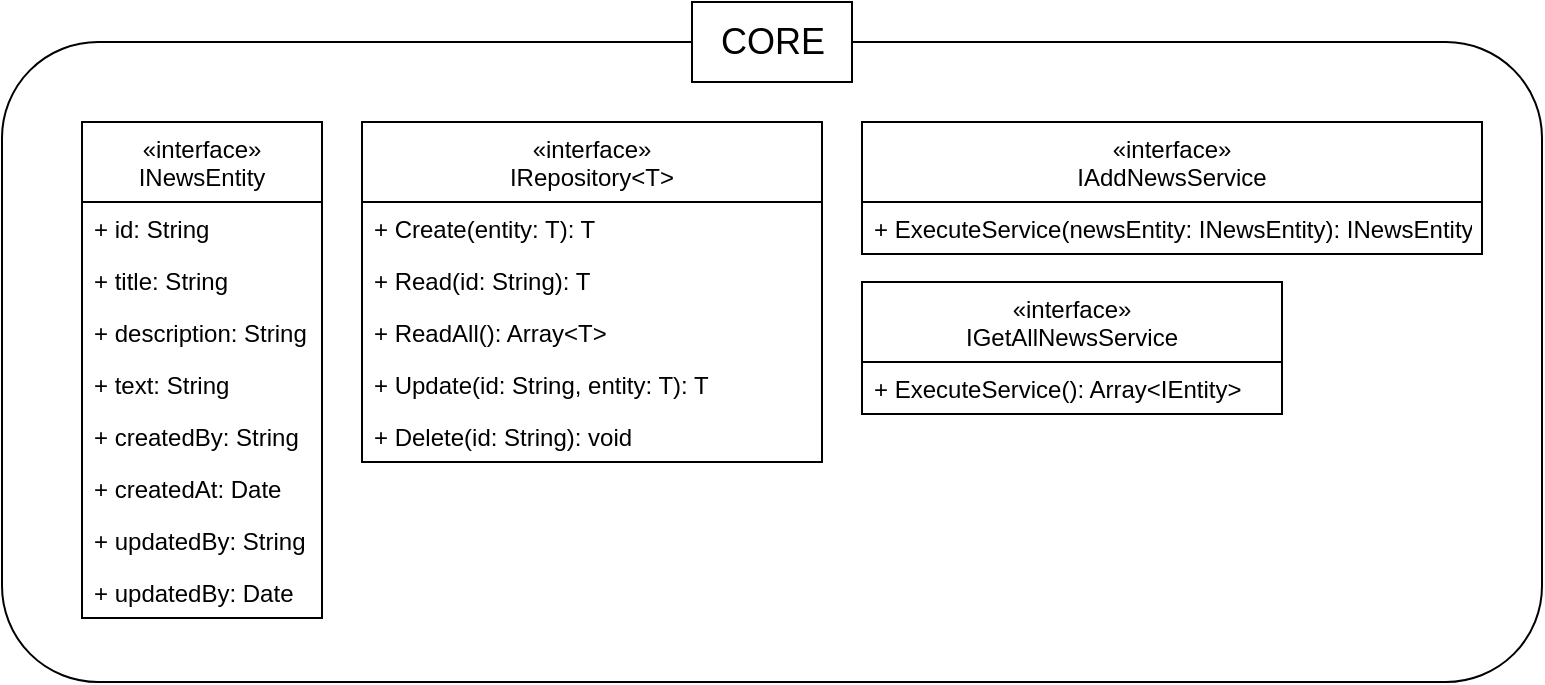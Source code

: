 <mxfile version="13.7.9" type="device"><diagram id="VvwXN2LjYmm9KwAxBVxD" name="Page-1"><mxGraphModel dx="2062" dy="773" grid="1" gridSize="10" guides="1" tooltips="1" connect="1" arrows="1" fold="1" page="1" pageScale="1" pageWidth="827" pageHeight="1169" math="0" shadow="0"><root><mxCell id="0"/><mxCell id="1" parent="0"/><mxCell id="VW936uGpng6FrGNobEFN-35" value="" style="rounded=1;whiteSpace=wrap;html=1;" parent="1" vertex="1"><mxGeometry x="80" y="40" width="770" height="320" as="geometry"/></mxCell><mxCell id="VW936uGpng6FrGNobEFN-1" value="&lt;font style=&quot;font-size: 18px&quot;&gt;CORE&lt;/font&gt;" style="html=1;" parent="1" vertex="1"><mxGeometry x="425" y="20" width="80" height="40" as="geometry"/></mxCell><mxCell id="VW936uGpng6FrGNobEFN-12" value="«interface»&#xA;INewsEntity" style="swimlane;fontStyle=0;childLayout=stackLayout;horizontal=1;startSize=40;fillColor=none;horizontalStack=0;resizeParent=1;resizeParentMax=0;resizeLast=0;collapsible=1;marginBottom=0;" parent="1" vertex="1"><mxGeometry x="120" y="80" width="120" height="248" as="geometry"/></mxCell><mxCell id="VW936uGpng6FrGNobEFN-15" value="+ id: String" style="text;strokeColor=none;fillColor=none;align=left;verticalAlign=top;spacingLeft=4;spacingRight=4;overflow=hidden;rotatable=0;points=[[0,0.5],[1,0.5]];portConstraint=eastwest;" parent="VW936uGpng6FrGNobEFN-12" vertex="1"><mxGeometry y="40" width="120" height="26" as="geometry"/></mxCell><mxCell id="VW936uGpng6FrGNobEFN-16" value="+ title: String" style="text;strokeColor=none;fillColor=none;align=left;verticalAlign=top;spacingLeft=4;spacingRight=4;overflow=hidden;rotatable=0;points=[[0,0.5],[1,0.5]];portConstraint=eastwest;" parent="VW936uGpng6FrGNobEFN-12" vertex="1"><mxGeometry y="66" width="120" height="26" as="geometry"/></mxCell><mxCell id="VW936uGpng6FrGNobEFN-17" value="+ description: String" style="text;strokeColor=none;fillColor=none;align=left;verticalAlign=top;spacingLeft=4;spacingRight=4;overflow=hidden;rotatable=0;points=[[0,0.5],[1,0.5]];portConstraint=eastwest;" parent="VW936uGpng6FrGNobEFN-12" vertex="1"><mxGeometry y="92" width="120" height="26" as="geometry"/></mxCell><mxCell id="VW936uGpng6FrGNobEFN-18" value="+ text: String" style="text;strokeColor=none;fillColor=none;align=left;verticalAlign=top;spacingLeft=4;spacingRight=4;overflow=hidden;rotatable=0;points=[[0,0.5],[1,0.5]];portConstraint=eastwest;" parent="VW936uGpng6FrGNobEFN-12" vertex="1"><mxGeometry y="118" width="120" height="26" as="geometry"/></mxCell><mxCell id="VW936uGpng6FrGNobEFN-19" value="+ createdBy: String" style="text;strokeColor=none;fillColor=none;align=left;verticalAlign=top;spacingLeft=4;spacingRight=4;overflow=hidden;rotatable=0;points=[[0,0.5],[1,0.5]];portConstraint=eastwest;" parent="VW936uGpng6FrGNobEFN-12" vertex="1"><mxGeometry y="144" width="120" height="26" as="geometry"/></mxCell><mxCell id="VW936uGpng6FrGNobEFN-20" value="+ createdAt: Date" style="text;strokeColor=none;fillColor=none;align=left;verticalAlign=top;spacingLeft=4;spacingRight=4;overflow=hidden;rotatable=0;points=[[0,0.5],[1,0.5]];portConstraint=eastwest;" parent="VW936uGpng6FrGNobEFN-12" vertex="1"><mxGeometry y="170" width="120" height="26" as="geometry"/></mxCell><mxCell id="VW936uGpng6FrGNobEFN-21" value="+ updatedBy: String" style="text;strokeColor=none;fillColor=none;align=left;verticalAlign=top;spacingLeft=4;spacingRight=4;overflow=hidden;rotatable=0;points=[[0,0.5],[1,0.5]];portConstraint=eastwest;" parent="VW936uGpng6FrGNobEFN-12" vertex="1"><mxGeometry y="196" width="120" height="26" as="geometry"/></mxCell><mxCell id="VW936uGpng6FrGNobEFN-22" value="+ updatedBy: Date" style="text;strokeColor=none;fillColor=none;align=left;verticalAlign=top;spacingLeft=4;spacingRight=4;overflow=hidden;rotatable=0;points=[[0,0.5],[1,0.5]];portConstraint=eastwest;" parent="VW936uGpng6FrGNobEFN-12" vertex="1"><mxGeometry y="222" width="120" height="26" as="geometry"/></mxCell><mxCell id="VW936uGpng6FrGNobEFN-23" value="«interface»&#xA;IRepository&lt;T&gt;" style="swimlane;fontStyle=0;childLayout=stackLayout;horizontal=1;startSize=40;fillColor=none;horizontalStack=0;resizeParent=1;resizeParentMax=0;resizeLast=0;collapsible=1;marginBottom=0;" parent="1" vertex="1"><mxGeometry x="260" y="80" width="230" height="170" as="geometry"/></mxCell><mxCell id="VW936uGpng6FrGNobEFN-24" value="+ Create(entity: T): T" style="text;strokeColor=none;fillColor=none;align=left;verticalAlign=top;spacingLeft=4;spacingRight=4;overflow=hidden;rotatable=0;points=[[0,0.5],[1,0.5]];portConstraint=eastwest;" parent="VW936uGpng6FrGNobEFN-23" vertex="1"><mxGeometry y="40" width="230" height="26" as="geometry"/></mxCell><mxCell id="VW936uGpng6FrGNobEFN-25" value="+ Read(id: String): T" style="text;strokeColor=none;fillColor=none;align=left;verticalAlign=top;spacingLeft=4;spacingRight=4;overflow=hidden;rotatable=0;points=[[0,0.5],[1,0.5]];portConstraint=eastwest;" parent="VW936uGpng6FrGNobEFN-23" vertex="1"><mxGeometry y="66" width="230" height="26" as="geometry"/></mxCell><mxCell id="VW936uGpng6FrGNobEFN-26" value="+ ReadAll(): Array&lt;T&gt;" style="text;strokeColor=none;fillColor=none;align=left;verticalAlign=top;spacingLeft=4;spacingRight=4;overflow=hidden;rotatable=0;points=[[0,0.5],[1,0.5]];portConstraint=eastwest;" parent="VW936uGpng6FrGNobEFN-23" vertex="1"><mxGeometry y="92" width="230" height="26" as="geometry"/></mxCell><mxCell id="VW936uGpng6FrGNobEFN-28" value="+ Update(id: String, entity: T): T" style="text;strokeColor=none;fillColor=none;align=left;verticalAlign=top;spacingLeft=4;spacingRight=4;overflow=hidden;rotatable=0;points=[[0,0.5],[1,0.5]];portConstraint=eastwest;" parent="VW936uGpng6FrGNobEFN-23" vertex="1"><mxGeometry y="118" width="230" height="26" as="geometry"/></mxCell><mxCell id="VW936uGpng6FrGNobEFN-27" value="+ Delete(id: String): void" style="text;strokeColor=none;fillColor=none;align=left;verticalAlign=top;spacingLeft=4;spacingRight=4;overflow=hidden;rotatable=0;points=[[0,0.5],[1,0.5]];portConstraint=eastwest;" parent="VW936uGpng6FrGNobEFN-23" vertex="1"><mxGeometry y="144" width="230" height="26" as="geometry"/></mxCell><mxCell id="VW936uGpng6FrGNobEFN-29" value="«interface»&#xA;IAddNewsService" style="swimlane;fontStyle=0;childLayout=stackLayout;horizontal=1;startSize=40;fillColor=none;horizontalStack=0;resizeParent=1;resizeParentMax=0;resizeLast=0;collapsible=1;marginBottom=0;" parent="1" vertex="1"><mxGeometry x="510" y="80" width="310" height="66" as="geometry"/></mxCell><mxCell id="VW936uGpng6FrGNobEFN-30" value="+ ExecuteService(newsEntity: INewsEntity): INewsEntity" style="text;strokeColor=none;fillColor=none;align=left;verticalAlign=top;spacingLeft=4;spacingRight=4;overflow=hidden;rotatable=0;points=[[0,0.5],[1,0.5]];portConstraint=eastwest;" parent="VW936uGpng6FrGNobEFN-29" vertex="1"><mxGeometry y="40" width="310" height="26" as="geometry"/></mxCell><mxCell id="VW936uGpng6FrGNobEFN-33" value="«interface»&#xA;IGetAllNewsService" style="swimlane;fontStyle=0;childLayout=stackLayout;horizontal=1;startSize=40;fillColor=none;horizontalStack=0;resizeParent=1;resizeParentMax=0;resizeLast=0;collapsible=1;marginBottom=0;" parent="1" vertex="1"><mxGeometry x="510" y="160" width="210" height="66" as="geometry"/></mxCell><mxCell id="VW936uGpng6FrGNobEFN-34" value="+ ExecuteService(): Array&lt;IEntity&gt;" style="text;strokeColor=none;fillColor=none;align=left;verticalAlign=top;spacingLeft=4;spacingRight=4;overflow=hidden;rotatable=0;points=[[0,0.5],[1,0.5]];portConstraint=eastwest;" parent="VW936uGpng6FrGNobEFN-33" vertex="1"><mxGeometry y="40" width="210" height="26" as="geometry"/></mxCell></root></mxGraphModel></diagram></mxfile>